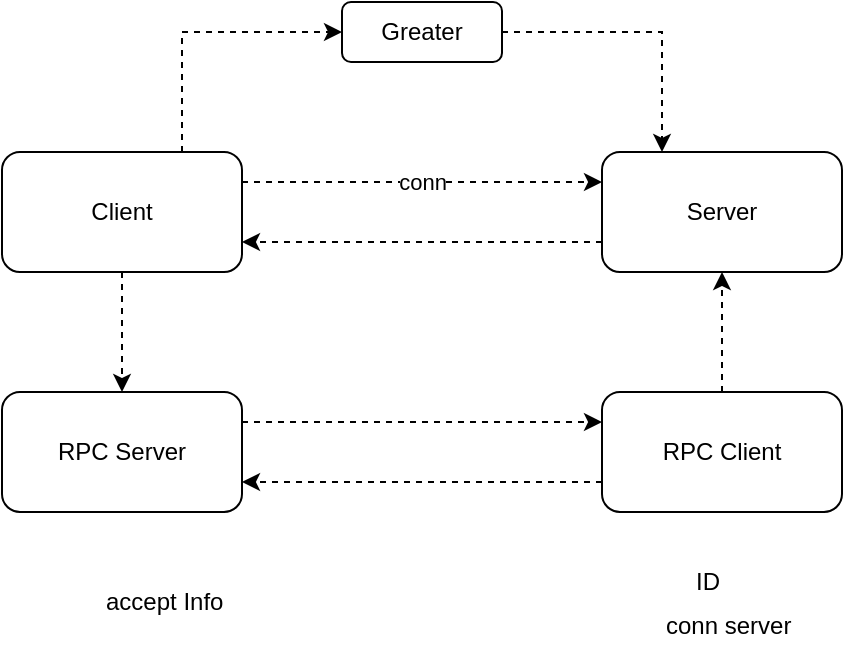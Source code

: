 <mxfile version="10.9.4" type="github"><diagram id="XHmg_SrOMvZFdOc-1XQL" name="Process"><mxGraphModel dx="943" dy="557" grid="1" gridSize="10" guides="1" tooltips="1" connect="1" arrows="1" fold="1" page="1" pageScale="1" pageWidth="827" pageHeight="1169" math="0" shadow="0"><root><mxCell id="0"/><mxCell id="1" parent="0"/><mxCell id="W3TaT-BMj7RvSRdtD2CL-4" value="conn" style="edgeStyle=orthogonalEdgeStyle;rounded=0;orthogonalLoop=1;jettySize=auto;html=1;exitX=1;exitY=0.25;exitDx=0;exitDy=0;entryX=0;entryY=0.25;entryDx=0;entryDy=0;dashed=1;" edge="1" parent="1" source="W3TaT-BMj7RvSRdtD2CL-1" target="W3TaT-BMj7RvSRdtD2CL-2"><mxGeometry relative="1" as="geometry"/></mxCell><mxCell id="W3TaT-BMj7RvSRdtD2CL-7" style="edgeStyle=orthogonalEdgeStyle;rounded=0;orthogonalLoop=1;jettySize=auto;html=1;exitX=0.5;exitY=1;exitDx=0;exitDy=0;entryX=0.5;entryY=0;entryDx=0;entryDy=0;dashed=1;" edge="1" parent="1" source="W3TaT-BMj7RvSRdtD2CL-1" target="W3TaT-BMj7RvSRdtD2CL-6"><mxGeometry relative="1" as="geometry"/></mxCell><mxCell id="W3TaT-BMj7RvSRdtD2CL-16" style="edgeStyle=orthogonalEdgeStyle;rounded=0;orthogonalLoop=1;jettySize=auto;html=1;exitX=0.75;exitY=0;exitDx=0;exitDy=0;entryX=0;entryY=0.5;entryDx=0;entryDy=0;dashed=1;" edge="1" parent="1" source="W3TaT-BMj7RvSRdtD2CL-1" target="W3TaT-BMj7RvSRdtD2CL-3"><mxGeometry relative="1" as="geometry"/></mxCell><mxCell id="W3TaT-BMj7RvSRdtD2CL-1" value="Client" style="rounded=1;whiteSpace=wrap;html=1;" vertex="1" parent="1"><mxGeometry x="190" y="200" width="120" height="60" as="geometry"/></mxCell><mxCell id="W3TaT-BMj7RvSRdtD2CL-5" style="edgeStyle=orthogonalEdgeStyle;rounded=0;orthogonalLoop=1;jettySize=auto;html=1;exitX=0;exitY=0.75;exitDx=0;exitDy=0;entryX=1;entryY=0.75;entryDx=0;entryDy=0;dashed=1;" edge="1" parent="1" source="W3TaT-BMj7RvSRdtD2CL-2" target="W3TaT-BMj7RvSRdtD2CL-1"><mxGeometry relative="1" as="geometry"/></mxCell><mxCell id="W3TaT-BMj7RvSRdtD2CL-2" value="Server" style="rounded=1;whiteSpace=wrap;html=1;" vertex="1" parent="1"><mxGeometry x="490" y="200" width="120" height="60" as="geometry"/></mxCell><mxCell id="W3TaT-BMj7RvSRdtD2CL-17" style="edgeStyle=orthogonalEdgeStyle;rounded=0;orthogonalLoop=1;jettySize=auto;html=1;exitX=1;exitY=0.5;exitDx=0;exitDy=0;entryX=0.25;entryY=0;entryDx=0;entryDy=0;dashed=1;" edge="1" parent="1" source="W3TaT-BMj7RvSRdtD2CL-3" target="W3TaT-BMj7RvSRdtD2CL-2"><mxGeometry relative="1" as="geometry"/></mxCell><mxCell id="W3TaT-BMj7RvSRdtD2CL-3" value="Greater" style="rounded=1;whiteSpace=wrap;html=1;" vertex="1" parent="1"><mxGeometry x="360" y="125" width="80" height="30" as="geometry"/></mxCell><mxCell id="W3TaT-BMj7RvSRdtD2CL-10" style="edgeStyle=orthogonalEdgeStyle;rounded=0;orthogonalLoop=1;jettySize=auto;html=1;exitX=1;exitY=0.25;exitDx=0;exitDy=0;entryX=0;entryY=0.25;entryDx=0;entryDy=0;dashed=1;" edge="1" parent="1" source="W3TaT-BMj7RvSRdtD2CL-6" target="W3TaT-BMj7RvSRdtD2CL-8"><mxGeometry relative="1" as="geometry"/></mxCell><mxCell id="W3TaT-BMj7RvSRdtD2CL-6" value="RPC Server" style="rounded=1;whiteSpace=wrap;html=1;" vertex="1" parent="1"><mxGeometry x="190" y="320" width="120" height="60" as="geometry"/></mxCell><mxCell id="W3TaT-BMj7RvSRdtD2CL-11" style="edgeStyle=orthogonalEdgeStyle;rounded=0;orthogonalLoop=1;jettySize=auto;html=1;exitX=0;exitY=0.75;exitDx=0;exitDy=0;entryX=1;entryY=0.75;entryDx=0;entryDy=0;dashed=1;" edge="1" parent="1" source="W3TaT-BMj7RvSRdtD2CL-8" target="W3TaT-BMj7RvSRdtD2CL-6"><mxGeometry relative="1" as="geometry"/></mxCell><mxCell id="W3TaT-BMj7RvSRdtD2CL-12" style="edgeStyle=orthogonalEdgeStyle;rounded=0;orthogonalLoop=1;jettySize=auto;html=1;exitX=0.5;exitY=0;exitDx=0;exitDy=0;entryX=0.5;entryY=1;entryDx=0;entryDy=0;dashed=1;" edge="1" parent="1" source="W3TaT-BMj7RvSRdtD2CL-8" target="W3TaT-BMj7RvSRdtD2CL-2"><mxGeometry relative="1" as="geometry"/></mxCell><mxCell id="W3TaT-BMj7RvSRdtD2CL-8" value="RPC Client" style="rounded=1;whiteSpace=wrap;html=1;" vertex="1" parent="1"><mxGeometry x="490" y="320" width="120" height="60" as="geometry"/></mxCell><mxCell id="W3TaT-BMj7RvSRdtD2CL-13" value="accept Info" style="text;html=1;resizable=0;points=[];autosize=1;align=left;verticalAlign=top;spacingTop=-4;" vertex="1" parent="1"><mxGeometry x="240" y="415" width="70" height="20" as="geometry"/></mxCell><mxCell id="W3TaT-BMj7RvSRdtD2CL-14" value="ID" style="text;html=1;resizable=0;points=[];autosize=1;align=left;verticalAlign=top;spacingTop=-4;" vertex="1" parent="1"><mxGeometry x="535" y="405" width="30" height="20" as="geometry"/></mxCell><mxCell id="W3TaT-BMj7RvSRdtD2CL-15" value="conn server" style="text;html=1;resizable=0;points=[];autosize=1;align=left;verticalAlign=top;spacingTop=-4;" vertex="1" parent="1"><mxGeometry x="520" y="427" width="80" height="20" as="geometry"/></mxCell></root></mxGraphModel></diagram><diagram id="K542HKXw7MPr5r2wcn_X" name="Layer Protocol"><mxGraphModel dx="943" dy="557" grid="1" gridSize="10" guides="1" tooltips="1" connect="1" arrows="1" fold="1" page="1" pageScale="1" pageWidth="827" pageHeight="1169" math="0" shadow="0"><root><mxCell id="dCSNmsm4sGzw2IGLv0rP-0"/><mxCell id="dCSNmsm4sGzw2IGLv0rP-1" parent="dCSNmsm4sGzw2IGLv0rP-0"/><mxCell id="dCSNmsm4sGzw2IGLv0rP-6" value="stream" style="edgeStyle=orthogonalEdgeStyle;rounded=0;orthogonalLoop=1;jettySize=auto;html=1;exitX=0.5;exitY=1;exitDx=0;exitDy=0;entryX=0.5;entryY=0;entryDx=0;entryDy=0;dashed=1;" edge="1" parent="dCSNmsm4sGzw2IGLv0rP-1" source="dCSNmsm4sGzw2IGLv0rP-2" target="dCSNmsm4sGzw2IGLv0rP-3"><mxGeometry relative="1" as="geometry"/></mxCell><mxCell id="dCSNmsm4sGzw2IGLv0rP-16" value="ID" style="edgeStyle=orthogonalEdgeStyle;rounded=0;orthogonalLoop=1;jettySize=auto;html=1;exitX=1;exitY=0.5;exitDx=0;exitDy=0;entryX=0;entryY=0.5;entryDx=0;entryDy=0;dashed=1;" edge="1" parent="dCSNmsm4sGzw2IGLv0rP-1" source="dCSNmsm4sGzw2IGLv0rP-2" target="dCSNmsm4sGzw2IGLv0rP-14"><mxGeometry relative="1" as="geometry"/></mxCell><mxCell id="dCSNmsm4sGzw2IGLv0rP-2" value="X" style="rounded=1;whiteSpace=wrap;html=1;" vertex="1" parent="dCSNmsm4sGzw2IGLv0rP-1"><mxGeometry x="240" y="90" width="40" height="30" as="geometry"/></mxCell><mxCell id="dCSNmsm4sGzw2IGLv0rP-9" style="edgeStyle=orthogonalEdgeStyle;rounded=0;orthogonalLoop=1;jettySize=auto;html=1;exitX=0.5;exitY=1;exitDx=0;exitDy=0;entryX=0.5;entryY=0;entryDx=0;entryDy=0;dashed=1;" edge="1" parent="dCSNmsm4sGzw2IGLv0rP-1" source="dCSNmsm4sGzw2IGLv0rP-3" target="dCSNmsm4sGzw2IGLv0rP-7"><mxGeometry relative="1" as="geometry"/></mxCell><mxCell id="dCSNmsm4sGzw2IGLv0rP-3" value="mux" style="rounded=1;whiteSpace=wrap;html=1;" vertex="1" parent="dCSNmsm4sGzw2IGLv0rP-1"><mxGeometry x="200" y="180" width="120" height="60" as="geometry"/></mxCell><mxCell id="dCSNmsm4sGzw2IGLv0rP-11" style="edgeStyle=orthogonalEdgeStyle;rounded=0;orthogonalLoop=1;jettySize=auto;html=1;exitX=1;exitY=0.5;exitDx=0;exitDy=0;dashed=1;" edge="1" parent="dCSNmsm4sGzw2IGLv0rP-1" source="dCSNmsm4sGzw2IGLv0rP-7" target="dCSNmsm4sGzw2IGLv0rP-10"><mxGeometry relative="1" as="geometry"/></mxCell><mxCell id="dCSNmsm4sGzw2IGLv0rP-7" value="conn" style="rounded=1;whiteSpace=wrap;html=1;" vertex="1" parent="dCSNmsm4sGzw2IGLv0rP-1"><mxGeometry x="200" y="300" width="120" height="60" as="geometry"/></mxCell><mxCell id="dCSNmsm4sGzw2IGLv0rP-8" value="main Process" style="text;html=1;resizable=0;points=[];autosize=1;align=left;verticalAlign=top;spacingTop=-4;" vertex="1" parent="dCSNmsm4sGzw2IGLv0rP-1"><mxGeometry x="200" y="410" width="90" height="20" as="geometry"/></mxCell><mxCell id="dCSNmsm4sGzw2IGLv0rP-13" style="edgeStyle=orthogonalEdgeStyle;rounded=0;orthogonalLoop=1;jettySize=auto;html=1;exitX=0.5;exitY=0;exitDx=0;exitDy=0;entryX=0.5;entryY=1;entryDx=0;entryDy=0;dashed=1;" edge="1" parent="dCSNmsm4sGzw2IGLv0rP-1" source="dCSNmsm4sGzw2IGLv0rP-10" target="dCSNmsm4sGzw2IGLv0rP-12"><mxGeometry relative="1" as="geometry"/></mxCell><mxCell id="dCSNmsm4sGzw2IGLv0rP-10" value="conn" style="rounded=1;whiteSpace=wrap;html=1;" vertex="1" parent="dCSNmsm4sGzw2IGLv0rP-1"><mxGeometry x="520" y="300" width="120" height="60" as="geometry"/></mxCell><mxCell id="dCSNmsm4sGzw2IGLv0rP-15" value="stream" style="edgeStyle=orthogonalEdgeStyle;rounded=0;orthogonalLoop=1;jettySize=auto;html=1;exitX=0.5;exitY=0;exitDx=0;exitDy=0;entryX=0.5;entryY=1;entryDx=0;entryDy=0;dashed=1;" edge="1" parent="dCSNmsm4sGzw2IGLv0rP-1" source="dCSNmsm4sGzw2IGLv0rP-12" target="dCSNmsm4sGzw2IGLv0rP-14"><mxGeometry relative="1" as="geometry"/></mxCell><mxCell id="dCSNmsm4sGzw2IGLv0rP-22" style="edgeStyle=orthogonalEdgeStyle;rounded=0;orthogonalLoop=1;jettySize=auto;html=1;exitX=0.75;exitY=0;exitDx=0;exitDy=0;entryX=1;entryY=0.5;entryDx=0;entryDy=0;dashed=1;" edge="1" parent="dCSNmsm4sGzw2IGLv0rP-1" source="dCSNmsm4sGzw2IGLv0rP-12" target="dCSNmsm4sGzw2IGLv0rP-19"><mxGeometry relative="1" as="geometry"/></mxCell><mxCell id="dCSNmsm4sGzw2IGLv0rP-12" value="mux" style="rounded=1;whiteSpace=wrap;html=1;" vertex="1" parent="dCSNmsm4sGzw2IGLv0rP-1"><mxGeometry x="520" y="180" width="120" height="60" as="geometry"/></mxCell><mxCell id="dCSNmsm4sGzw2IGLv0rP-14" value="X" style="rounded=1;whiteSpace=wrap;html=1;" vertex="1" parent="dCSNmsm4sGzw2IGLv0rP-1"><mxGeometry x="560" y="90" width="40" height="30" as="geometry"/></mxCell><mxCell id="dCSNmsm4sGzw2IGLv0rP-17" value="plugin Process" style="text;html=1;resizable=0;points=[];autosize=1;align=left;verticalAlign=top;spacingTop=-4;" vertex="1" parent="dCSNmsm4sGzw2IGLv0rP-1"><mxGeometry x="520" y="411" width="90" height="20" as="geometry"/></mxCell><mxCell id="dCSNmsm4sGzw2IGLv0rP-20" value="Id" style="edgeStyle=orthogonalEdgeStyle;rounded=0;orthogonalLoop=1;jettySize=auto;html=1;exitX=1;exitY=0.5;exitDx=0;exitDy=0;entryX=0;entryY=0.5;entryDx=0;entryDy=0;dashed=1;" edge="1" parent="dCSNmsm4sGzw2IGLv0rP-1" source="dCSNmsm4sGzw2IGLv0rP-18" target="dCSNmsm4sGzw2IGLv0rP-19"><mxGeometry relative="1" as="geometry"/></mxCell><mxCell id="dCSNmsm4sGzw2IGLv0rP-21" style="edgeStyle=orthogonalEdgeStyle;rounded=0;orthogonalLoop=1;jettySize=auto;html=1;exitX=0;exitY=0.5;exitDx=0;exitDy=0;entryX=0.25;entryY=0;entryDx=0;entryDy=0;dashed=1;" edge="1" parent="dCSNmsm4sGzw2IGLv0rP-1" source="dCSNmsm4sGzw2IGLv0rP-18" target="dCSNmsm4sGzw2IGLv0rP-3"><mxGeometry relative="1" as="geometry"/></mxCell><mxCell id="dCSNmsm4sGzw2IGLv0rP-18" value="RPC" style="rounded=1;whiteSpace=wrap;html=1;" vertex="1" parent="dCSNmsm4sGzw2IGLv0rP-1"><mxGeometry x="260" y="10" width="70" height="30" as="geometry"/></mxCell><mxCell id="dCSNmsm4sGzw2IGLv0rP-19" value="RPC" style="rounded=1;whiteSpace=wrap;html=1;" vertex="1" parent="dCSNmsm4sGzw2IGLv0rP-1"><mxGeometry x="510" y="10" width="60" height="30" as="geometry"/></mxCell></root></mxGraphModel></diagram></mxfile>
